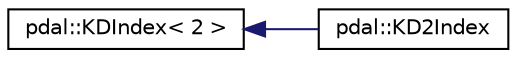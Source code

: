 digraph "Graphical Class Hierarchy"
{
  edge [fontname="Helvetica",fontsize="10",labelfontname="Helvetica",labelfontsize="10"];
  node [fontname="Helvetica",fontsize="10",shape=record];
  rankdir="LR";
  Node1 [label="pdal::KDIndex\< 2 \>",height=0.2,width=0.4,color="black", fillcolor="white", style="filled",URL="$classpdal_1_1KDIndex.html"];
  Node1 -> Node2 [dir="back",color="midnightblue",fontsize="10",style="solid",fontname="Helvetica"];
  Node2 [label="pdal::KD2Index",height=0.2,width=0.4,color="black", fillcolor="white", style="filled",URL="$classpdal_1_1KD2Index.html"];
}

